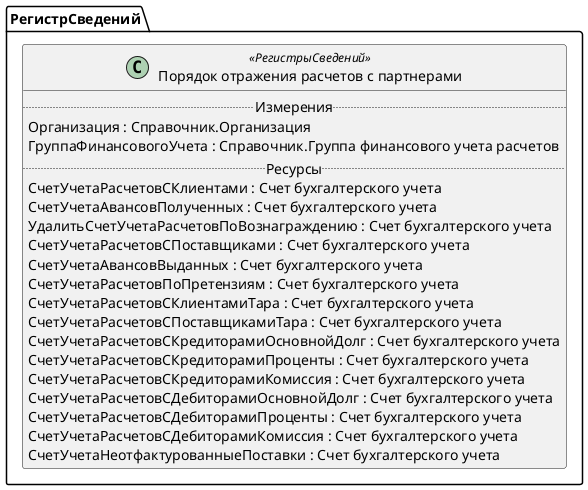 ﻿@startuml ПорядокОтраженияРасчетовСПартнерами
'!include templates.wsd
'..\include templates.wsd
class РегистрСведений.ПорядокОтраженияРасчетовСПартнерами as "Порядок отражения расчетов с партнерами" <<РегистрыСведений>>
{
..Измерения..
Организация : Справочник.Организация
ГруппаФинансовогоУчета : Справочник.Группа финансового учета расчетов
..Ресурсы..
СчетУчетаРасчетовСКлиентами : Счет бухгалтерского учета
СчетУчетаАвансовПолученных : Счет бухгалтерского учета
УдалитьСчетУчетаРасчетовПоВознаграждению : Счет бухгалтерского учета
СчетУчетаРасчетовСПоставщиками : Счет бухгалтерского учета
СчетУчетаАвансовВыданных : Счет бухгалтерского учета
СчетУчетаРасчетовПоПретензиям : Счет бухгалтерского учета
СчетУчетаРасчетовСКлиентамиТара : Счет бухгалтерского учета
СчетУчетаРасчетовСПоставщикамиТара : Счет бухгалтерского учета
СчетУчетаРасчетовСКредиторамиОсновнойДолг : Счет бухгалтерского учета
СчетУчетаРасчетовСКредиторамиПроценты : Счет бухгалтерского учета
СчетУчетаРасчетовСКредиторамиКомиссия : Счет бухгалтерского учета
СчетУчетаРасчетовСДебиторамиОсновнойДолг : Счет бухгалтерского учета
СчетУчетаРасчетовСДебиторамиПроценты : Счет бухгалтерского учета
СчетУчетаРасчетовСДебиторамиКомиссия : Счет бухгалтерского учета
СчетУчетаНеотфактурованныеПоставки : Счет бухгалтерского учета
}
@enduml
